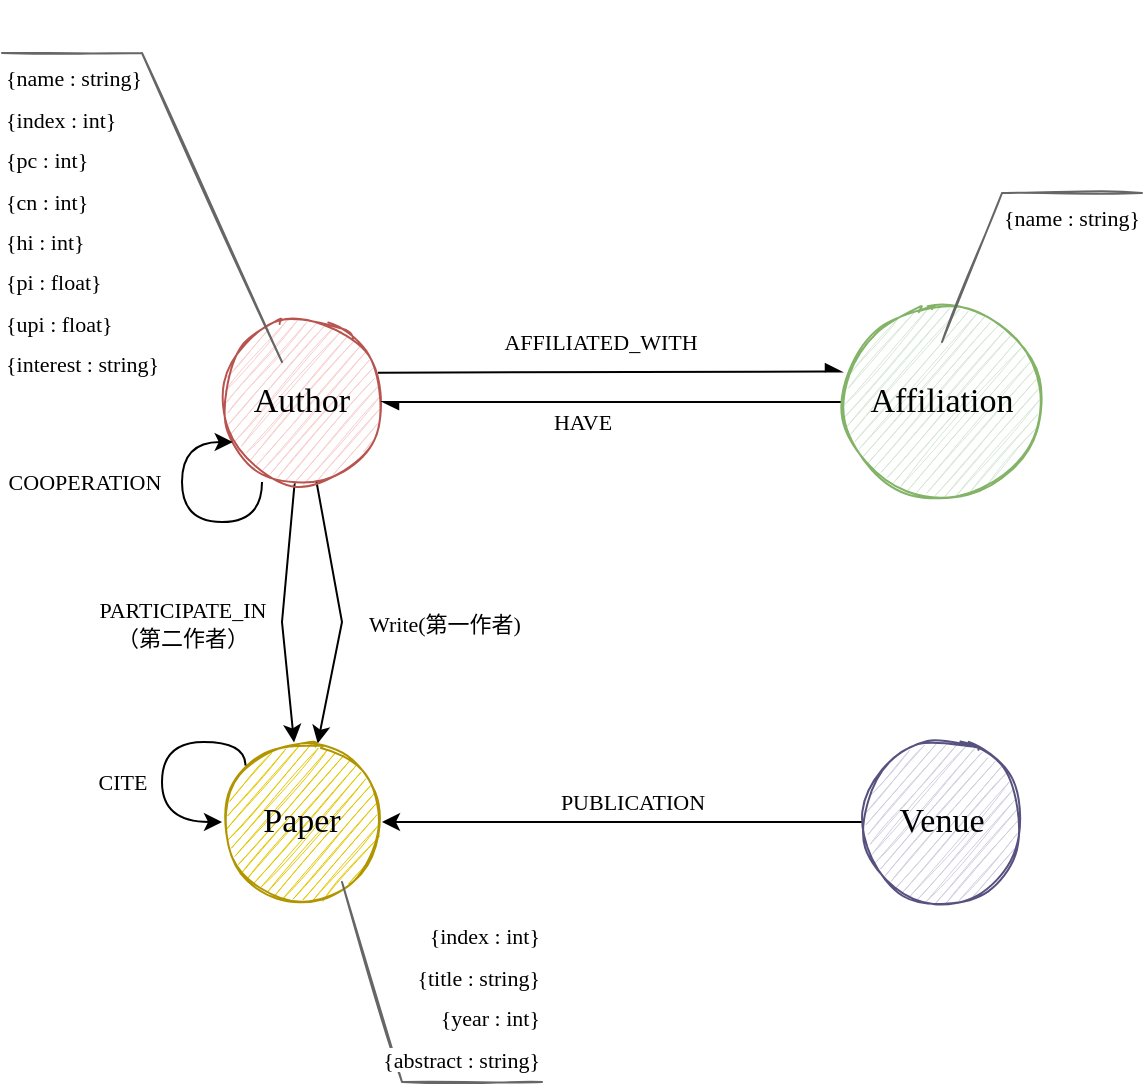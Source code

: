 <mxfile version="17.5.1" type="github">
  <diagram id="NAdV_dPSPDdANb3QGHkW" name="Page-1">
    <mxGraphModel dx="1191" dy="1123" grid="1" gridSize="10" guides="1" tooltips="1" connect="1" arrows="1" fold="1" page="1" pageScale="1" pageWidth="827" pageHeight="1169" math="0" shadow="0">
      <root>
        <mxCell id="0" />
        <mxCell id="1" parent="0" />
        <mxCell id="nkXcuJqQHbr-w7f9x88K-4" style="rounded=0;orthogonalLoop=1;jettySize=auto;html=1;fontFamily=Fredoka One;fontSource=https%3A%2F%2Ffonts.googleapis.com%2Fcss%3Ffamily%3DFredoka%2BOne;fontSize=11;strokeColor=default;endArrow=async;endFill=1;startArrow=none;startFill=0;exitX=0.975;exitY=0.317;exitDx=0;exitDy=0;exitPerimeter=0;entryX=0;entryY=0.347;entryDx=0;entryDy=0;entryPerimeter=0;" edge="1" parent="1" source="nkXcuJqQHbr-w7f9x88K-1" target="nkXcuJqQHbr-w7f9x88K-3">
          <mxGeometry relative="1" as="geometry">
            <mxPoint x="530" y="695" as="targetPoint" />
          </mxGeometry>
        </mxCell>
        <mxCell id="nkXcuJqQHbr-w7f9x88K-7" value="AFFILIATED_WITH" style="edgeLabel;html=1;align=center;verticalAlign=middle;resizable=0;points=[];fontSize=11;fontFamily=Fredoka One;" vertex="1" connectable="0" parent="nkXcuJqQHbr-w7f9x88K-4">
          <mxGeometry x="-0.181" y="-3" relative="1" as="geometry">
            <mxPoint x="16" y="-18" as="offset" />
          </mxGeometry>
        </mxCell>
        <mxCell id="nkXcuJqQHbr-w7f9x88K-15" style="edgeStyle=none;rounded=0;orthogonalLoop=1;jettySize=auto;html=1;fontFamily=Fredoka One;fontSource=https%3A%2F%2Ffonts.googleapis.com%2Fcss%3Ffamily%3DFredoka%2BOne;fontSize=11;startArrow=none;startFill=0;endArrow=classic;endFill=1;strokeColor=default;" edge="1" parent="1" source="nkXcuJqQHbr-w7f9x88K-1" target="nkXcuJqQHbr-w7f9x88K-13">
          <mxGeometry relative="1" as="geometry">
            <Array as="points">
              <mxPoint x="270" y="820" />
            </Array>
          </mxGeometry>
        </mxCell>
        <mxCell id="nkXcuJqQHbr-w7f9x88K-16" value="Write(第一作者)" style="edgeLabel;html=1;align=center;verticalAlign=middle;resizable=0;points=[];fontSize=11;fontFamily=Fredoka One;" vertex="1" connectable="0" parent="nkXcuJqQHbr-w7f9x88K-15">
          <mxGeometry x="-0.141" y="2" relative="1" as="geometry">
            <mxPoint x="51" y="15" as="offset" />
          </mxGeometry>
        </mxCell>
        <mxCell id="nkXcuJqQHbr-w7f9x88K-17" style="edgeStyle=none;rounded=0;orthogonalLoop=1;jettySize=auto;html=1;fontFamily=Fredoka One;fontSource=https%3A%2F%2Ffonts.googleapis.com%2Fcss%3Ffamily%3DFredoka%2BOne;fontSize=11;startArrow=none;startFill=0;endArrow=classic;endFill=1;strokeColor=default;" edge="1" parent="1" source="nkXcuJqQHbr-w7f9x88K-1" target="nkXcuJqQHbr-w7f9x88K-13">
          <mxGeometry relative="1" as="geometry">
            <Array as="points">
              <mxPoint x="240" y="820" />
            </Array>
          </mxGeometry>
        </mxCell>
        <mxCell id="nkXcuJqQHbr-w7f9x88K-18" value="PARTICIPATE_IN&lt;br&gt;（第二作者）" style="edgeLabel;html=1;align=center;verticalAlign=middle;resizable=0;points=[];fontSize=11;fontFamily=Fredoka One;rotation=0;" vertex="1" connectable="0" parent="nkXcuJqQHbr-w7f9x88K-17">
          <mxGeometry x="0.205" y="1" relative="1" as="geometry">
            <mxPoint x="-52" y="-8" as="offset" />
          </mxGeometry>
        </mxCell>
        <mxCell id="nkXcuJqQHbr-w7f9x88K-1" value="&lt;font data-font-src=&quot;https://fonts.googleapis.com/css?family=Fredoka+One&quot; style=&quot;font-size: 17px&quot; face=&quot;Fredoka One&quot;&gt;Author&lt;/font&gt;" style="ellipse;whiteSpace=wrap;html=1;aspect=fixed;sketch=1;shadow=0;fillColor=#f8cecc;strokeColor=#b85450;" vertex="1" parent="1">
          <mxGeometry x="210" y="670" width="80" height="80" as="geometry" />
        </mxCell>
        <mxCell id="nkXcuJqQHbr-w7f9x88K-8" style="edgeStyle=none;rounded=0;orthogonalLoop=1;jettySize=auto;html=1;entryX=1;entryY=0.5;entryDx=0;entryDy=0;fontFamily=Fredoka One;fontSource=https%3A%2F%2Ffonts.googleapis.com%2Fcss%3Ffamily%3DFredoka%2BOne;fontSize=11;startArrow=none;startFill=0;endArrow=async;endFill=1;strokeColor=default;" edge="1" parent="1" source="nkXcuJqQHbr-w7f9x88K-3" target="nkXcuJqQHbr-w7f9x88K-1">
          <mxGeometry relative="1" as="geometry" />
        </mxCell>
        <mxCell id="nkXcuJqQHbr-w7f9x88K-12" value="HAVE" style="edgeLabel;html=1;align=center;verticalAlign=middle;resizable=0;points=[];fontSize=11;fontFamily=Fredoka One;" vertex="1" connectable="0" parent="nkXcuJqQHbr-w7f9x88K-8">
          <mxGeometry x="-0.093" y="3" relative="1" as="geometry">
            <mxPoint x="-26" y="7" as="offset" />
          </mxGeometry>
        </mxCell>
        <mxCell id="nkXcuJqQHbr-w7f9x88K-3" value="&lt;font data-font-src=&quot;https://fonts.googleapis.com/css?family=Fredoka+One&quot; style=&quot;font-size: 17px&quot; face=&quot;Fredoka One&quot;&gt;Affiliation&lt;/font&gt;" style="ellipse;whiteSpace=wrap;html=1;aspect=fixed;sketch=1;shadow=0;fillColor=#d5e8d4;strokeColor=#82b366;" vertex="1" parent="1">
          <mxGeometry x="520" y="660" width="100" height="100" as="geometry" />
        </mxCell>
        <mxCell id="nkXcuJqQHbr-w7f9x88K-13" value="&lt;font data-font-src=&quot;https://fonts.googleapis.com/css?family=Fredoka+One&quot; style=&quot;font-size: 17px&quot; face=&quot;Fredoka One&quot;&gt;Paper&lt;/font&gt;" style="ellipse;whiteSpace=wrap;html=1;aspect=fixed;sketch=1;shadow=0;fillColor=#e3c800;fontColor=#000000;strokeColor=#B09500;" vertex="1" parent="1">
          <mxGeometry x="210" y="880" width="80" height="80" as="geometry" />
        </mxCell>
        <mxCell id="nkXcuJqQHbr-w7f9x88K-20" value="&lt;span style=&quot;color: rgb(0 , 0 , 0) ; font-size: 11px ; text-align: center&quot;&gt;&lt;br&gt;{name : string}&lt;/span&gt;&lt;br style=&quot;color: rgb(0 , 0 , 0) ; font-size: 11px ; text-align: center&quot;&gt;&lt;span style=&quot;color: rgb(0 , 0 , 0) ; font-size: 11px ; text-align: center&quot;&gt;{index : int}&lt;/span&gt;&lt;br style=&quot;color: rgb(0 , 0 , 0) ; font-size: 11px ; text-align: center&quot;&gt;&lt;span style=&quot;color: rgb(0 , 0 , 0) ; font-size: 11px ; text-align: center&quot;&gt;{pc : int}&lt;/span&gt;&lt;br style=&quot;color: rgb(0 , 0 , 0) ; font-size: 11px ; text-align: center&quot;&gt;&lt;span style=&quot;color: rgb(0 , 0 , 0) ; font-size: 11px ; text-align: center&quot;&gt;{cn : int}&lt;/span&gt;&lt;br style=&quot;color: rgb(0 , 0 , 0) ; font-size: 11px ; text-align: center&quot;&gt;&lt;span style=&quot;color: rgb(0 , 0 , 0) ; font-size: 11px ; text-align: center&quot;&gt;{hi : int}&lt;/span&gt;&lt;br style=&quot;color: rgb(0 , 0 , 0) ; font-size: 11px ; text-align: center&quot;&gt;&lt;span style=&quot;color: rgb(0 , 0 , 0) ; font-size: 11px ; text-align: center&quot;&gt;{pi : float}&lt;/span&gt;&lt;br style=&quot;color: rgb(0 , 0 , 0) ; font-size: 11px ; text-align: center&quot;&gt;&lt;span style=&quot;color: rgb(0 , 0 , 0) ; font-size: 11px ; text-align: center&quot;&gt;{upi : float}&lt;/span&gt;&lt;br style=&quot;color: rgb(0 , 0 , 0) ; font-size: 11px ; text-align: center&quot;&gt;&lt;span style=&quot;color: rgb(0 , 0 , 0) ; font-size: 11px ; text-align: center&quot;&gt;{interest : string}&lt;/span&gt;" style="strokeWidth=1;shadow=0;dashed=0;align=center;html=1;shape=mxgraph.mockup.text.callout;linkText=;textSize=17;textColor=#666666;callDir=NW;callStyle=line;fontSize=17;fontColor=#666666;align=left;verticalAlign=top;strokeColor=#666666;rounded=1;sketch=1;fontFamily=Fredoka One;fontSource=https%3A%2F%2Ffonts.googleapis.com%2Fcss%3Ffamily%3DFredoka%2BOne;" vertex="1" parent="1">
          <mxGeometry x="100" y="510" width="140" height="180" as="geometry" />
        </mxCell>
        <mxCell id="nkXcuJqQHbr-w7f9x88K-21" value="&lt;span style=&quot;color: rgb(0 , 0 , 0) ; font-size: 11px ; text-align: center&quot;&gt;&lt;br&gt;{name : string}&lt;/span&gt;" style="strokeWidth=1;shadow=0;dashed=0;align=center;html=1;shape=mxgraph.mockup.text.callout;linkText=;textSize=17;textColor=#666666;callDir=NE;callStyle=line;fontSize=17;fontColor=#666666;align=right;verticalAlign=top;strokeColor=#666666;rounded=1;sketch=1;fontFamily=Fredoka One;fontSource=https%3A%2F%2Ffonts.googleapis.com%2Fcss%3Ffamily%3DFredoka%2BOne;" vertex="1" parent="1">
          <mxGeometry x="570" y="580" width="100" height="100" as="geometry" />
        </mxCell>
        <mxCell id="nkXcuJqQHbr-w7f9x88K-24" style="edgeStyle=none;rounded=0;orthogonalLoop=1;jettySize=auto;html=1;fontFamily=Fredoka One;fontSource=https%3A%2F%2Ffonts.googleapis.com%2Fcss%3Ffamily%3DFredoka%2BOne;fontSize=11;startArrow=none;startFill=0;endArrow=classic;endFill=1;strokeColor=default;" edge="1" parent="1" source="nkXcuJqQHbr-w7f9x88K-22" target="nkXcuJqQHbr-w7f9x88K-13">
          <mxGeometry relative="1" as="geometry" />
        </mxCell>
        <mxCell id="nkXcuJqQHbr-w7f9x88K-25" value="PUBLICATION" style="edgeLabel;html=1;align=center;verticalAlign=middle;resizable=0;points=[];fontSize=11;fontFamily=Fredoka One;" vertex="1" connectable="0" parent="nkXcuJqQHbr-w7f9x88K-24">
          <mxGeometry x="0.247" relative="1" as="geometry">
            <mxPoint x="34" y="-10" as="offset" />
          </mxGeometry>
        </mxCell>
        <mxCell id="nkXcuJqQHbr-w7f9x88K-22" value="&lt;font data-font-src=&quot;https://fonts.googleapis.com/css?family=Fredoka+One&quot; style=&quot;font-size: 17px&quot; face=&quot;Fredoka One&quot;&gt;Venue&lt;/font&gt;" style="ellipse;whiteSpace=wrap;html=1;aspect=fixed;sketch=1;shadow=0;fillColor=#d0cee2;strokeColor=#56517e;" vertex="1" parent="1">
          <mxGeometry x="530" y="880" width="80" height="80" as="geometry" />
        </mxCell>
        <mxCell id="nkXcuJqQHbr-w7f9x88K-28" value="&lt;span style=&quot;color: rgb(0 , 0 , 0) ; font-size: 11px ; text-align: center ; background-color: rgb(255 , 255 , 255)&quot;&gt;{index : int}&lt;/span&gt;&lt;br style=&quot;color: rgb(0 , 0 , 0) ; font-size: 11px ; text-align: center ; background-color: rgb(255 , 255 , 255)&quot;&gt;&lt;span style=&quot;color: rgb(0 , 0 , 0) ; font-size: 11px ; text-align: center ; background-color: rgb(255 , 255 , 255)&quot;&gt;{title : string}&lt;/span&gt;&lt;br style=&quot;color: rgb(0 , 0 , 0) ; font-size: 11px ; text-align: center ; background-color: rgb(255 , 255 , 255)&quot;&gt;&lt;span style=&quot;color: rgb(0 , 0 , 0) ; font-size: 11px ; text-align: center ; background-color: rgb(255 , 255 , 255)&quot;&gt;{year : int}&lt;/span&gt;&lt;br style=&quot;color: rgb(0 , 0 , 0) ; font-size: 11px ; text-align: center ; background-color: rgb(255 , 255 , 255)&quot;&gt;&lt;span style=&quot;color: rgb(0 , 0 , 0) ; font-size: 11px ; text-align: center ; background-color: rgb(255 , 255 , 255)&quot;&gt;{abstract : string}&lt;/span&gt;" style="strokeWidth=1;shadow=0;dashed=0;align=center;html=1;shape=mxgraph.mockup.text.callout;linkText=;textSize=17;textColor=#666666;callDir=SE;callStyle=line;fontSize=17;fontColor=#666666;align=right;verticalAlign=bottom;strokeColor=#666666;rounded=1;sketch=1;fontFamily=Fredoka One;fontSource=https%3A%2F%2Ffonts.googleapis.com%2Fcss%3Ffamily%3DFredoka%2BOne;" vertex="1" parent="1">
          <mxGeometry x="270" y="950" width="100" height="100" as="geometry" />
        </mxCell>
        <mxCell id="nkXcuJqQHbr-w7f9x88K-30" style="edgeStyle=orthogonalEdgeStyle;curved=1;rounded=0;orthogonalLoop=1;jettySize=auto;html=1;fontFamily=Fredoka One;fontSource=https%3A%2F%2Ffonts.googleapis.com%2Fcss%3Ffamily%3DFredoka%2BOne;fontSize=11;startArrow=none;startFill=0;endArrow=classic;endFill=1;strokeColor=default;exitX=0;exitY=0;exitDx=0;exitDy=0;" edge="1" parent="1" source="nkXcuJqQHbr-w7f9x88K-13" target="nkXcuJqQHbr-w7f9x88K-13">
          <mxGeometry relative="1" as="geometry">
            <Array as="points">
              <mxPoint x="222" y="880" />
              <mxPoint x="180" y="880" />
              <mxPoint x="180" y="920" />
            </Array>
          </mxGeometry>
        </mxCell>
        <mxCell id="nkXcuJqQHbr-w7f9x88K-31" value="CITE" style="edgeLabel;html=1;align=center;verticalAlign=middle;resizable=0;points=[];fontSize=11;fontFamily=Fredoka One;" vertex="1" connectable="0" parent="nkXcuJqQHbr-w7f9x88K-30">
          <mxGeometry x="0.352" y="5" relative="1" as="geometry">
            <mxPoint x="-25" y="-10" as="offset" />
          </mxGeometry>
        </mxCell>
        <mxCell id="nkXcuJqQHbr-w7f9x88K-32" style="edgeStyle=orthogonalEdgeStyle;curved=1;rounded=0;orthogonalLoop=1;jettySize=auto;html=1;fontFamily=Fredoka One;fontSource=https%3A%2F%2Ffonts.googleapis.com%2Fcss%3Ffamily%3DFredoka%2BOne;fontSize=11;startArrow=none;startFill=0;endArrow=classic;endFill=1;strokeColor=default;exitX=0.25;exitY=1;exitDx=0;exitDy=0;exitPerimeter=0;" edge="1" parent="1" source="nkXcuJqQHbr-w7f9x88K-1" target="nkXcuJqQHbr-w7f9x88K-1">
          <mxGeometry relative="1" as="geometry">
            <Array as="points">
              <mxPoint x="230" y="770" />
              <mxPoint x="190" y="770" />
              <mxPoint x="190" y="730" />
            </Array>
          </mxGeometry>
        </mxCell>
        <mxCell id="nkXcuJqQHbr-w7f9x88K-33" value="COOPERATION" style="edgeLabel;html=1;align=center;verticalAlign=middle;resizable=0;points=[];fontSize=11;fontFamily=Fredoka One;" vertex="1" connectable="0" parent="nkXcuJqQHbr-w7f9x88K-32">
          <mxGeometry x="-0.192" y="-2" relative="1" as="geometry">
            <mxPoint x="-59" y="-18" as="offset" />
          </mxGeometry>
        </mxCell>
      </root>
    </mxGraphModel>
  </diagram>
</mxfile>
